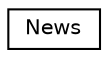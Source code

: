 digraph "Graphical Class Hierarchy"
{
 // LATEX_PDF_SIZE
  edge [fontname="Helvetica",fontsize="10",labelfontname="Helvetica",labelfontsize="10"];
  node [fontname="Helvetica",fontsize="10",shape=record];
  rankdir="LR";
  Node0 [label="News",height=0.2,width=0.4,color="black", fillcolor="white", style="filled",URL="$classNews.html",tooltip=" "];
}
